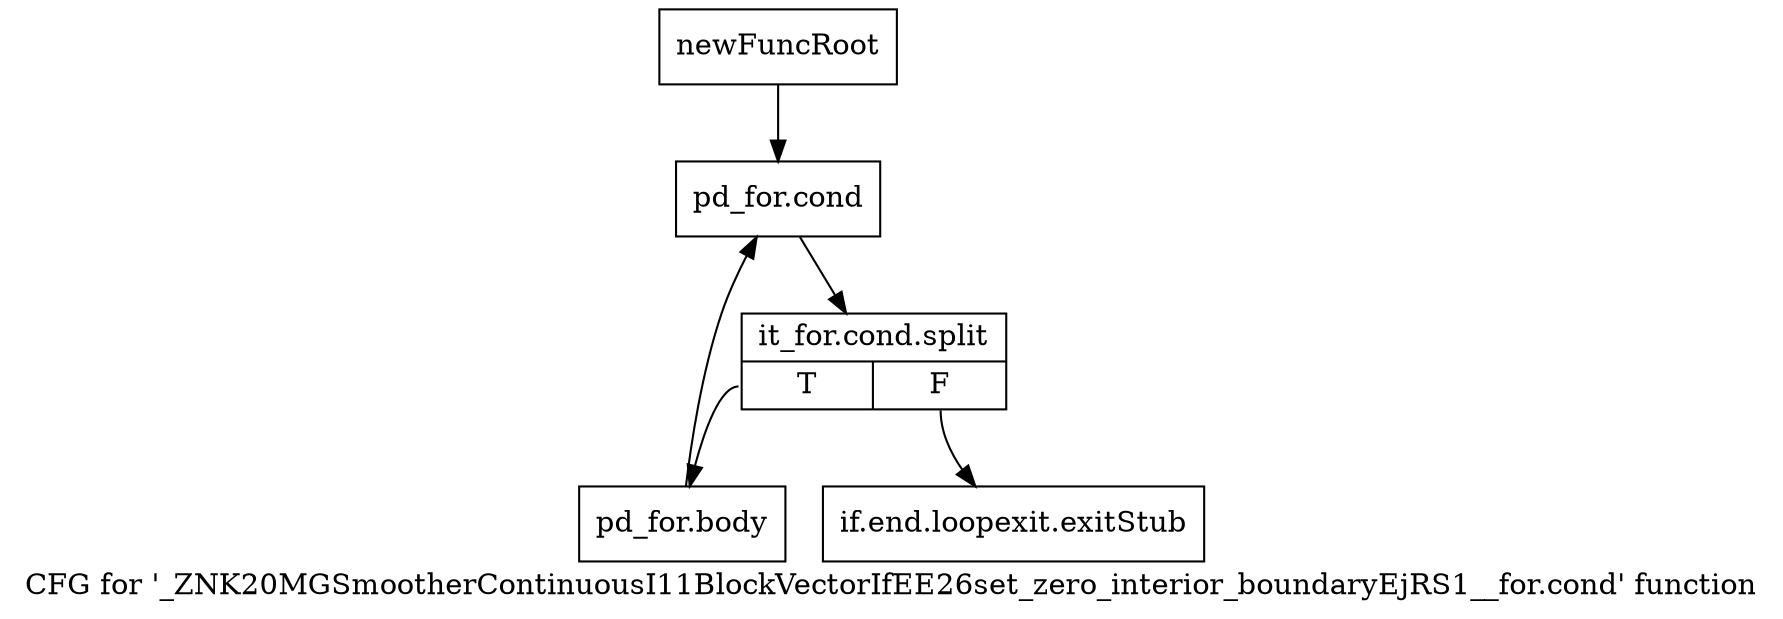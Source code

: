 digraph "CFG for '_ZNK20MGSmootherContinuousI11BlockVectorIfEE26set_zero_interior_boundaryEjRS1__for.cond' function" {
	label="CFG for '_ZNK20MGSmootherContinuousI11BlockVectorIfEE26set_zero_interior_boundaryEjRS1__for.cond' function";

	Node0x9561ad0 [shape=record,label="{newFuncRoot}"];
	Node0x9561ad0 -> Node0x9561b70;
	Node0x9561b20 [shape=record,label="{if.end.loopexit.exitStub}"];
	Node0x9561b70 [shape=record,label="{pd_for.cond}"];
	Node0x9561b70 -> Node0xaace570;
	Node0xaace570 [shape=record,label="{it_for.cond.split|{<s0>T|<s1>F}}"];
	Node0xaace570:s0 -> Node0x9561bc0;
	Node0xaace570:s1 -> Node0x9561b20;
	Node0x9561bc0 [shape=record,label="{pd_for.body}"];
	Node0x9561bc0 -> Node0x9561b70;
}

